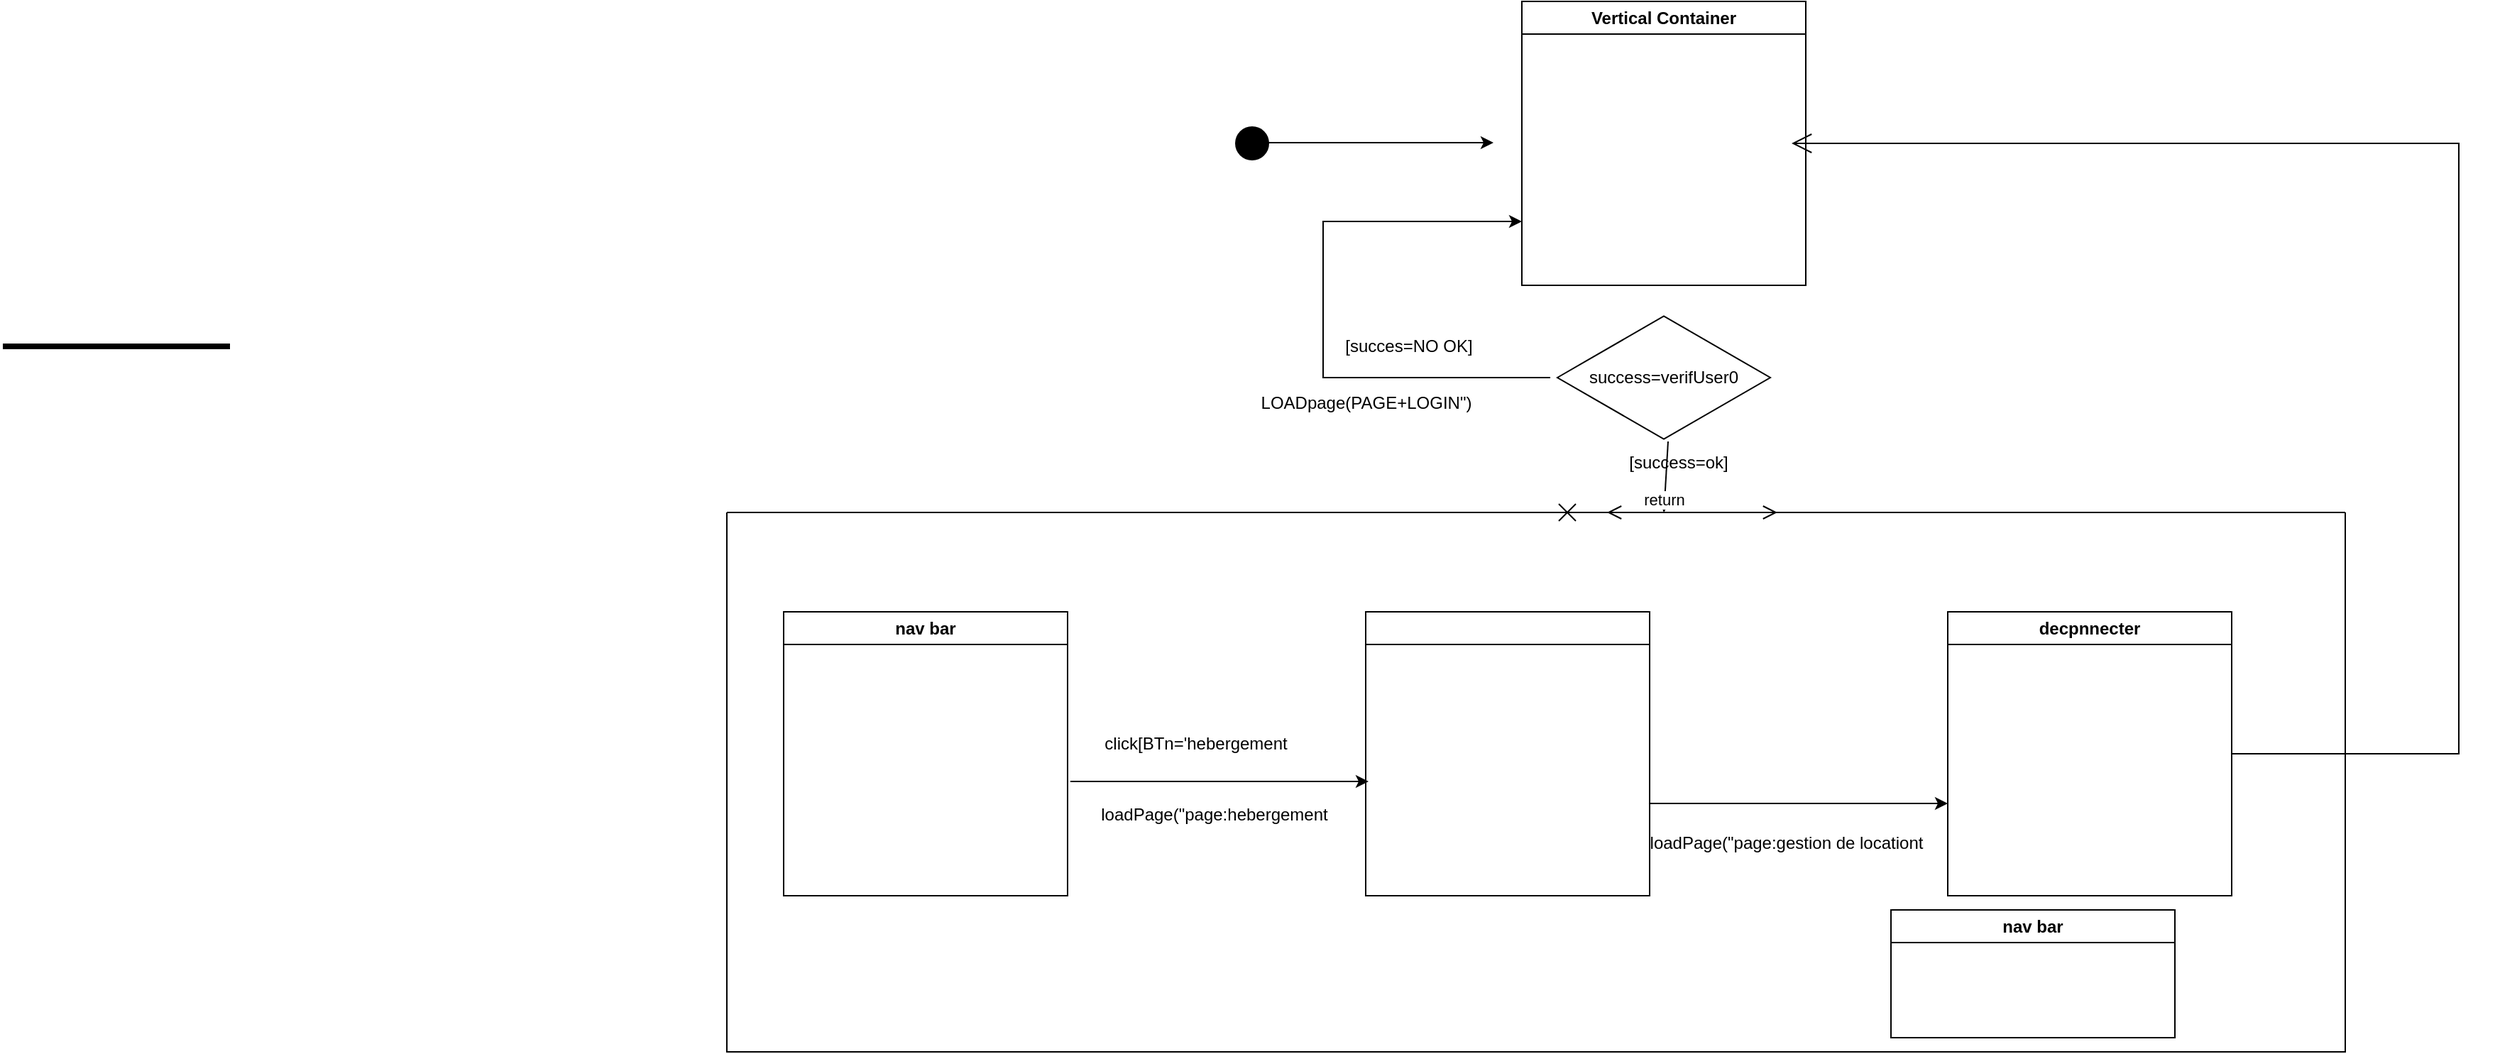 <mxfile version="24.7.7">
  <diagram name="Page-1" id="0_ADLpW2v7JxLuky16Hd">
    <mxGraphModel dx="2603" dy="774" grid="1" gridSize="10" guides="1" tooltips="1" connect="1" arrows="1" fold="1" page="1" pageScale="1" pageWidth="1169" pageHeight="827" math="0" shadow="0">
      <root>
        <mxCell id="0" />
        <mxCell id="1" parent="0" />
        <mxCell id="p0PM1gi7-nqcBXU_ZiSu-9" value="Vertical Container" style="swimlane;whiteSpace=wrap;html=1;" vertex="1" parent="1">
          <mxGeometry x="460" y="20" width="200" height="200" as="geometry" />
        </mxCell>
        <mxCell id="p0PM1gi7-nqcBXU_ZiSu-10" value="success=verifUser0" style="html=1;whiteSpace=wrap;aspect=fixed;shape=isoRectangle;" vertex="1" parent="1">
          <mxGeometry x="485" y="240" width="150" height="90" as="geometry" />
        </mxCell>
        <mxCell id="p0PM1gi7-nqcBXU_ZiSu-15" value="" style="endArrow=classic;html=1;rounded=0;" edge="1" parent="1">
          <mxGeometry width="50" height="50" relative="1" as="geometry">
            <mxPoint x="270" y="119.5" as="sourcePoint" />
            <mxPoint x="440" y="119.5" as="targetPoint" />
            <Array as="points">
              <mxPoint x="320" y="119.5" />
            </Array>
          </mxGeometry>
        </mxCell>
        <mxCell id="p0PM1gi7-nqcBXU_ZiSu-16" value="" style="endArrow=classic;html=1;rounded=0;strokeColor=none;" edge="1" parent="1" source="p0PM1gi7-nqcBXU_ZiSu-21">
          <mxGeometry width="50" height="50" relative="1" as="geometry">
            <mxPoint x="1120" y="560" as="sourcePoint" />
            <mxPoint x="670" y="160" as="targetPoint" />
            <Array as="points">
              <mxPoint x="1140" y="540" />
              <mxPoint x="1120" y="160" />
              <mxPoint x="930" y="160" />
              <mxPoint x="920" y="170" />
            </Array>
          </mxGeometry>
        </mxCell>
        <mxCell id="p0PM1gi7-nqcBXU_ZiSu-21" value="" style="swimlane;startSize=0;aspect=fixed;" vertex="1" parent="1">
          <mxGeometry x="-100" y="380" width="1140" height="380" as="geometry" />
        </mxCell>
        <mxCell id="p0PM1gi7-nqcBXU_ZiSu-18" value="nav bar" style="swimlane;whiteSpace=wrap;html=1;" vertex="1" parent="p0PM1gi7-nqcBXU_ZiSu-21">
          <mxGeometry x="40" y="70" width="200" height="200" as="geometry" />
        </mxCell>
        <mxCell id="p0PM1gi7-nqcBXU_ZiSu-20" value="&lt;div&gt;&lt;br&gt;&lt;/div&gt;&lt;div&gt;&lt;br&gt;&lt;/div&gt;&lt;div&gt;&lt;br&gt;&lt;/div&gt;&lt;div&gt;&lt;br&gt;&lt;/div&gt;&lt;div&gt;&lt;br&gt;&lt;/div&gt;&lt;div&gt;&lt;br&gt;&lt;/div&gt;&lt;div&gt;&lt;br&gt;&lt;/div&gt;&lt;div&gt;&lt;br&gt;&lt;/div&gt;&lt;div&gt;&lt;br&gt;&lt;/div&gt;&lt;div&gt;&lt;br&gt;&lt;/div&gt;&lt;div&gt;&lt;br&gt;&lt;/div&gt;&lt;div&gt;&lt;br&gt;&lt;/div&gt;&lt;div&gt;&lt;br&gt;&lt;/div&gt;&lt;div&gt;&lt;br&gt;&lt;/div&gt;&lt;div&gt;&lt;br&gt;&lt;/div&gt;&lt;div&gt;&lt;br&gt;&lt;/div&gt;&lt;div&gt;&lt;br&gt;&lt;/div&gt;&lt;div&gt;&lt;br&gt;&lt;/div&gt;&lt;div&gt;&lt;br&gt;&lt;/div&gt;&lt;div&gt;&lt;br&gt;&lt;/div&gt;&lt;div&gt;&lt;br&gt;&lt;/div&gt;&lt;div&gt;&lt;br&gt;&lt;/div&gt;&lt;div&gt;&lt;br&gt;&lt;/div&gt;" style="swimlane;whiteSpace=wrap;html=1;startSize=23;" vertex="1" parent="p0PM1gi7-nqcBXU_ZiSu-21">
          <mxGeometry x="450" y="70" width="200" height="200" as="geometry" />
        </mxCell>
        <mxCell id="p0PM1gi7-nqcBXU_ZiSu-19" value="decpnnecter" style="swimlane;whiteSpace=wrap;html=1;startSize=23;" vertex="1" parent="p0PM1gi7-nqcBXU_ZiSu-21">
          <mxGeometry x="860" y="70" width="200" height="200" as="geometry" />
        </mxCell>
        <mxCell id="p0PM1gi7-nqcBXU_ZiSu-38" value="" style="endArrow=none;html=1;rounded=0;" edge="1" parent="p0PM1gi7-nqcBXU_ZiSu-21">
          <mxGeometry width="50" height="50" relative="1" as="geometry">
            <mxPoint x="1060" y="170" as="sourcePoint" />
            <mxPoint x="1140" y="170" as="targetPoint" />
          </mxGeometry>
        </mxCell>
        <mxCell id="p0PM1gi7-nqcBXU_ZiSu-39" value="" style="endArrow=classic;html=1;rounded=0;" edge="1" parent="p0PM1gi7-nqcBXU_ZiSu-21">
          <mxGeometry width="50" height="50" relative="1" as="geometry">
            <mxPoint x="740" y="205" as="sourcePoint" />
            <mxPoint x="860" y="205" as="targetPoint" />
            <Array as="points">
              <mxPoint x="650" y="205" />
              <mxPoint x="730" y="205" />
            </Array>
          </mxGeometry>
        </mxCell>
        <mxCell id="p0PM1gi7-nqcBXU_ZiSu-40" value="" style="endArrow=classic;html=1;rounded=0;" edge="1" parent="p0PM1gi7-nqcBXU_ZiSu-21">
          <mxGeometry width="50" height="50" relative="1" as="geometry">
            <mxPoint x="332" y="189.5" as="sourcePoint" />
            <mxPoint x="452" y="189.5" as="targetPoint" />
            <Array as="points">
              <mxPoint x="242" y="189.5" />
              <mxPoint x="322" y="189.5" />
            </Array>
          </mxGeometry>
        </mxCell>
        <mxCell id="p0PM1gi7-nqcBXU_ZiSu-44" value="nav bar" style="swimlane;whiteSpace=wrap;html=1;" vertex="1" parent="p0PM1gi7-nqcBXU_ZiSu-21">
          <mxGeometry x="820" y="280" width="200" height="90" as="geometry" />
        </mxCell>
        <mxCell id="p0PM1gi7-nqcBXU_ZiSu-22" value="" style="endArrow=classic;html=1;rounded=0;entryX=0.579;entryY=0;entryDx=0;entryDy=0;entryPerimeter=0;exitX=0.52;exitY=1;exitDx=0;exitDy=0;exitPerimeter=0;" edge="1" parent="1" source="p0PM1gi7-nqcBXU_ZiSu-10" target="p0PM1gi7-nqcBXU_ZiSu-21">
          <mxGeometry width="50" height="50" relative="1" as="geometry">
            <mxPoint x="560" y="340" as="sourcePoint" />
            <mxPoint x="610" y="290" as="targetPoint" />
          </mxGeometry>
        </mxCell>
        <mxCell id="p0PM1gi7-nqcBXU_ZiSu-23" value="[success=ok]" style="text;html=1;align=center;verticalAlign=middle;resizable=0;points=[];autosize=1;strokeColor=none;fillColor=none;" vertex="1" parent="1">
          <mxGeometry x="520" y="330" width="100" height="30" as="geometry" />
        </mxCell>
        <mxCell id="p0PM1gi7-nqcBXU_ZiSu-25" value="" style="endArrow=classic;html=1;rounded=0;entryX=0;entryY=0.75;entryDx=0;entryDy=0;" edge="1" parent="1">
          <mxGeometry width="50" height="50" relative="1" as="geometry">
            <mxPoint x="480" y="285" as="sourcePoint" />
            <mxPoint x="460" y="175" as="targetPoint" />
            <Array as="points">
              <mxPoint x="320" y="285" />
              <mxPoint x="320" y="175" />
            </Array>
          </mxGeometry>
        </mxCell>
        <mxCell id="p0PM1gi7-nqcBXU_ZiSu-26" value="[succes=NO OK]" style="text;html=1;align=center;verticalAlign=middle;resizable=0;points=[];autosize=1;strokeColor=none;fillColor=none;" vertex="1" parent="1">
          <mxGeometry x="325" y="248" width="110" height="30" as="geometry" />
        </mxCell>
        <mxCell id="p0PM1gi7-nqcBXU_ZiSu-27" value="LOADpage(PAGE+LOGIN&quot;)" style="text;html=1;align=center;verticalAlign=middle;resizable=0;points=[];autosize=1;strokeColor=none;fillColor=none;" vertex="1" parent="1">
          <mxGeometry x="265" y="288" width="170" height="30" as="geometry" />
        </mxCell>
        <mxCell id="p0PM1gi7-nqcBXU_ZiSu-28" value="" style="shape=waypoint;sketch=0;fillStyle=solid;size=6;pointerEvents=1;points=[];fillColor=none;resizable=0;rotatable=0;perimeter=centerPerimeter;snapToPoint=1;strokeWidth=10;" vertex="1" parent="1">
          <mxGeometry x="260" y="110" width="20" height="20" as="geometry" />
        </mxCell>
        <mxCell id="p0PM1gi7-nqcBXU_ZiSu-30" value="" style="endArrow=open;startArrow=cross;endFill=0;startFill=0;endSize=8;startSize=10;html=1;rounded=0;" edge="1" parent="1">
          <mxGeometry width="160" relative="1" as="geometry">
            <mxPoint x="480" y="380" as="sourcePoint" />
            <mxPoint x="640" y="380" as="targetPoint" />
          </mxGeometry>
        </mxCell>
        <mxCell id="p0PM1gi7-nqcBXU_ZiSu-31" value="return" style="html=1;verticalAlign=bottom;endArrow=open;dashed=1;endSize=8;curved=0;rounded=0;" edge="1" parent="1">
          <mxGeometry relative="1" as="geometry">
            <mxPoint x="600" y="380" as="sourcePoint" />
            <mxPoint x="520" y="380" as="targetPoint" />
          </mxGeometry>
        </mxCell>
        <mxCell id="p0PM1gi7-nqcBXU_ZiSu-32" value="" style="endArrow=open;endFill=1;endSize=12;html=1;rounded=0;" edge="1" parent="1">
          <mxGeometry width="160" relative="1" as="geometry">
            <mxPoint x="1040" y="550" as="sourcePoint" />
            <mxPoint x="650" y="120" as="targetPoint" />
            <Array as="points">
              <mxPoint x="1080" y="550" />
              <mxPoint x="1120" y="550" />
              <mxPoint x="1120" y="120" />
            </Array>
          </mxGeometry>
        </mxCell>
        <mxCell id="p0PM1gi7-nqcBXU_ZiSu-37" value="" style="line;strokeWidth=4;html=1;perimeter=backbonePerimeter;points=[];outlineConnect=0;" vertex="1" parent="1">
          <mxGeometry x="-610" y="258" width="160" height="10" as="geometry" />
        </mxCell>
        <mxCell id="p0PM1gi7-nqcBXU_ZiSu-41" value="click[BTn=&#39;hebergement" style="text;html=1;align=center;verticalAlign=middle;resizable=0;points=[];autosize=1;strokeColor=none;fillColor=none;" vertex="1" parent="1">
          <mxGeometry x="150" y="528" width="160" height="30" as="geometry" />
        </mxCell>
        <mxCell id="p0PM1gi7-nqcBXU_ZiSu-42" value="loadPage(&quot;page:hebergement" style="text;html=1;align=center;verticalAlign=middle;resizable=0;points=[];autosize=1;strokeColor=none;fillColor=none;" vertex="1" parent="1">
          <mxGeometry x="148" y="578" width="190" height="30" as="geometry" />
        </mxCell>
        <mxCell id="p0PM1gi7-nqcBXU_ZiSu-43" value="loadPage(&quot;page:gestion de locationt" style="text;html=1;align=center;verticalAlign=middle;resizable=0;points=[];autosize=1;strokeColor=none;fillColor=none;" vertex="1" parent="1">
          <mxGeometry x="536" y="598" width="220" height="30" as="geometry" />
        </mxCell>
      </root>
    </mxGraphModel>
  </diagram>
</mxfile>

